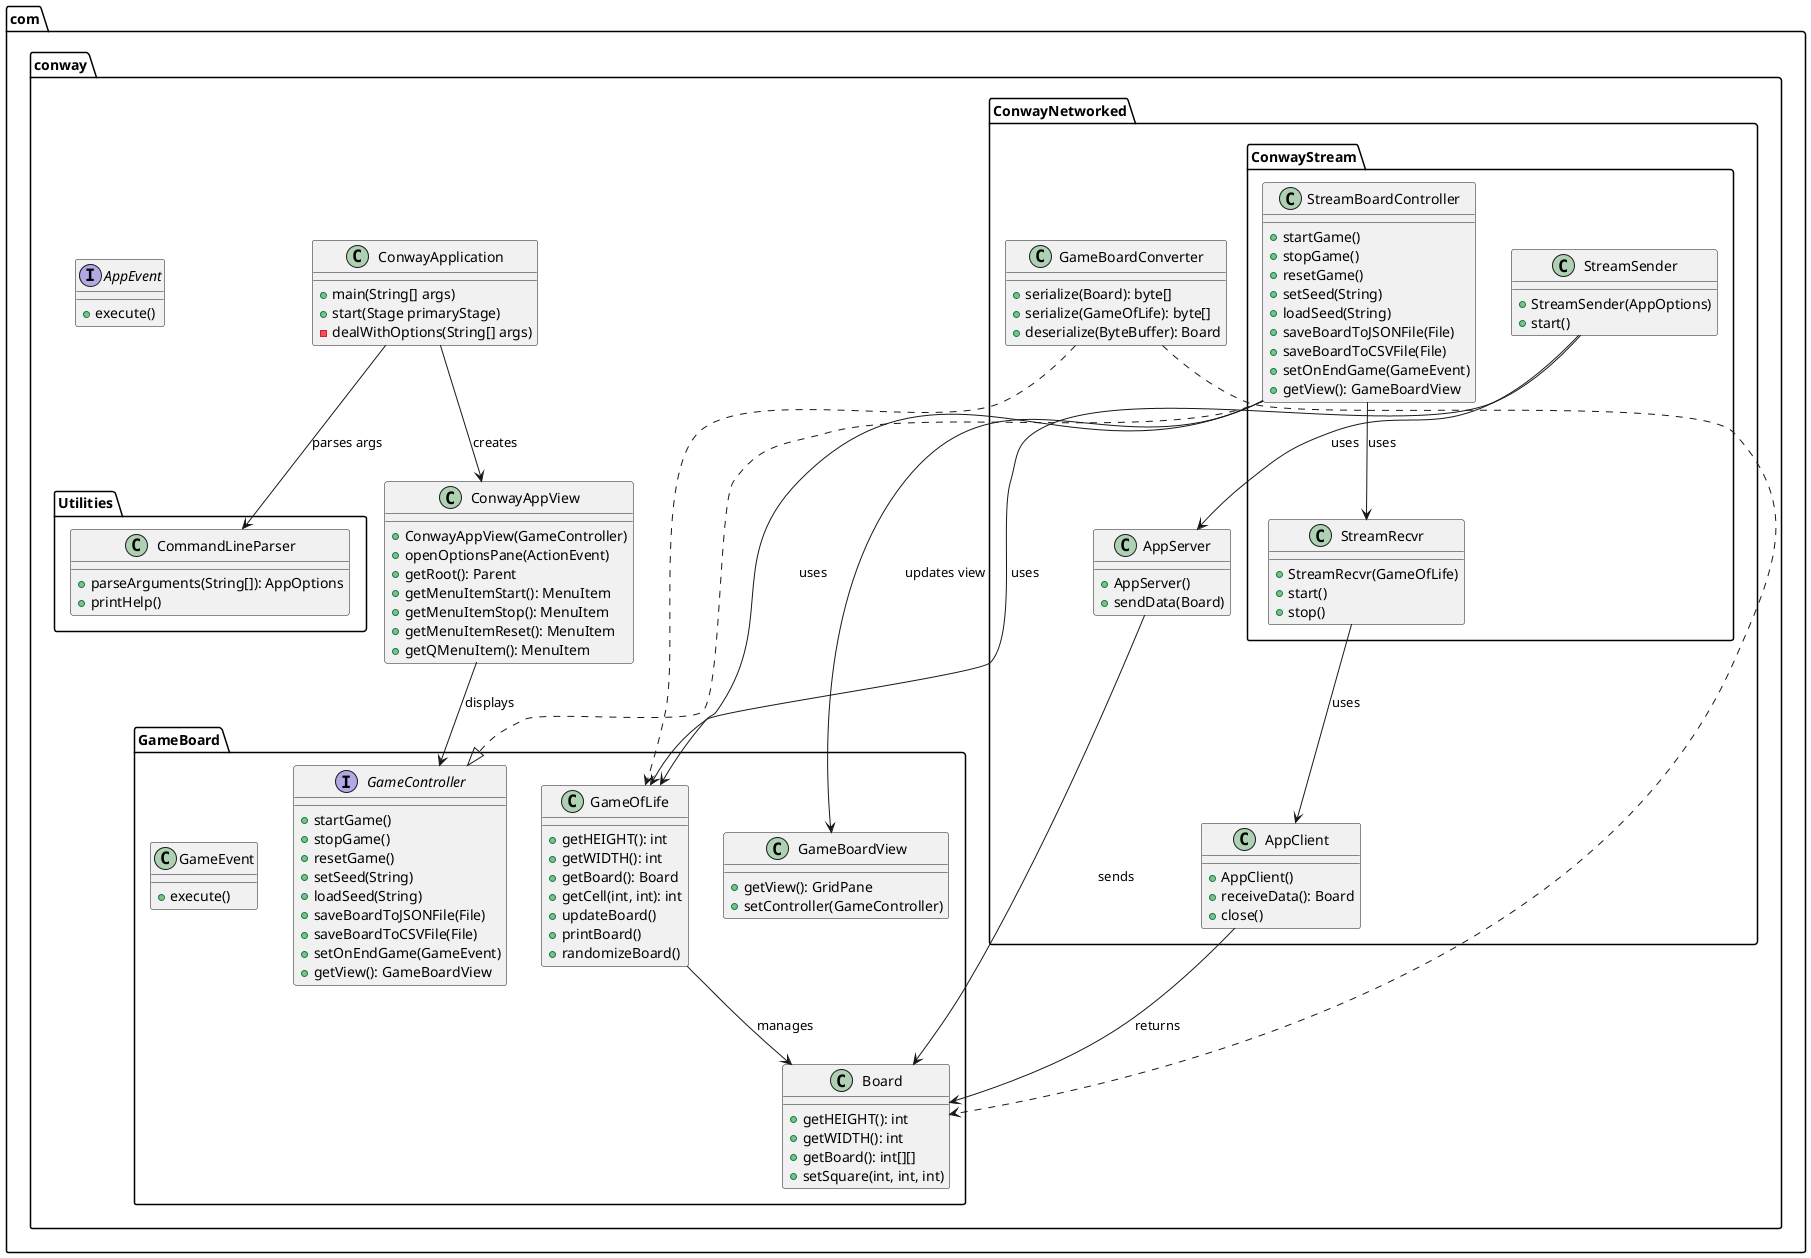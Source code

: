 @startuml
' ===============================
' Packages and Their Components
' ===============================

package "com.conway" {
  class ConwayApplication {
    +main(String[] args)
    +start(Stage primaryStage)
    -dealWithOptions(String[] args)
  }
  
  class ConwayAppView {
    +ConwayAppView(GameController)
    +openOptionsPane(ActionEvent)
    +getRoot(): Parent
    +getMenuItemStart(): MenuItem
    +getMenuItemStop(): MenuItem
    +getMenuItemReset(): MenuItem
    +getQMenuItem(): MenuItem
  }
  interface AppEvent {
    +execute()
  }
}


package "com.conway.GameBoard" {
  class Board {
    +getHEIGHT(): int
    +getWIDTH(): int
    +getBoard(): int[][]
    +setSquare(int, int, int)
  }
  class GameOfLife {
    +getHEIGHT(): int
    +getWIDTH(): int
    +getBoard(): Board
    +getCell(int, int): int
    +updateBoard()
    +printBoard()
    +randomizeBoard()
  }
  class GameBoardView {
    +getView(): GridPane
    +setController(GameController)
  }
  interface GameController {
    +startGame()
    +stopGame()
    +resetGame()
    +setSeed(String)
    +loadSeed(String)
    +saveBoardToJSONFile(File)
    +saveBoardToCSVFile(File)
    +setOnEndGame(GameEvent)
    +getView(): GameBoardView
  }
  class GameEvent {
    +execute()
  }
}

package "com.conway.ConwayNetworked" {
  class AppClient {
    +AppClient()
    +receiveData(): Board
    +close()
  }
  class AppServer {
    +AppServer()
    +sendData(Board)
  }
  class GameBoardConverter {
    +serialize(Board): byte[]
    +serialize(GameOfLife): byte[]
    +deserialize(ByteBuffer): Board
  }
  
  package "ConwayStream" {
    class StreamBoardController {
      +startGame()
      +stopGame()
      +resetGame()
      +setSeed(String)
      +loadSeed(String)
      +saveBoardToJSONFile(File)
      +saveBoardToCSVFile(File)
      +setOnEndGame(GameEvent)
      +getView(): GameBoardView
    }
    class StreamRecvr {
      +StreamRecvr(GameOfLife)
      +start()
      +stop()
    }
    class StreamSender {
      +StreamSender(AppOptions)
      +start()
    }
  }
}

package "com.conway.Utilities" {
  class CommandLineParser {
    +parseArguments(String[]): AppOptions
    +printHelp()
  }
}

' ===============================
' Relationships / Associations
' ===============================

' Core Application and MVC
ConwayApplication --> ConwayAppView : creates
ConwayAppView --> GameController : displays



' Game Logic
GameOfLife --> Board : manages

' Networked Controllers and Streaming
StreamBoardController ..|> GameController
StreamBoardController --> GameOfLife : uses
StreamBoardController --> GameBoardView : updates view
StreamBoardController --> StreamRecvr : uses

StreamRecvr --> AppClient : uses
StreamSender --> AppServer : uses
StreamSender --> GameOfLife : uses

' Networking Converters
AppClient --> Board : returns
AppServer --> Board : sends
GameBoardConverter ..> Board
GameBoardConverter ..> GameOfLife

' Utility Usage
ConwayApplication --> CommandLineParser : "parses args"

@enduml
